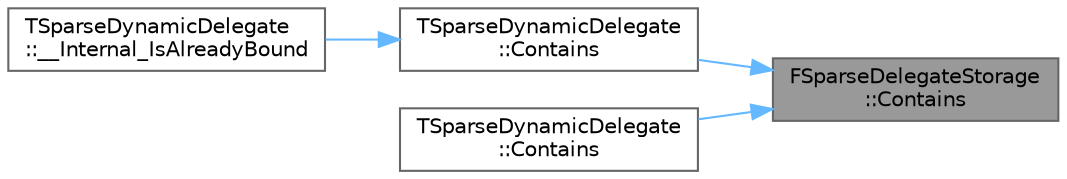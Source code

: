 digraph "FSparseDelegateStorage::Contains"
{
 // INTERACTIVE_SVG=YES
 // LATEX_PDF_SIZE
  bgcolor="transparent";
  edge [fontname=Helvetica,fontsize=10,labelfontname=Helvetica,labelfontsize=10];
  node [fontname=Helvetica,fontsize=10,shape=box,height=0.2,width=0.4];
  rankdir="RL";
  Node1 [id="Node000001",label="FSparseDelegateStorage\l::Contains",height=0.2,width=0.4,color="gray40", fillcolor="grey60", style="filled", fontcolor="black",tooltip="Returns whether a sparse delegate is bound to the owner."];
  Node1 -> Node2 [id="edge1_Node000001_Node000002",dir="back",color="steelblue1",style="solid",tooltip=" "];
  Node2 [id="Node000002",label="TSparseDynamicDelegate\l::Contains",height=0.2,width=0.4,color="grey40", fillcolor="white", style="filled",URL="$db/d28/structTSparseDynamicDelegate.html#a98a230db13200cbf8659eb7464052816",tooltip="Checks whether a function delegate is already a member of this multi-cast delegate's invocation list."];
  Node2 -> Node3 [id="edge2_Node000002_Node000003",dir="back",color="steelblue1",style="solid",tooltip=" "];
  Node3 [id="Node000003",label="TSparseDynamicDelegate\l::__Internal_IsAlreadyBound",height=0.2,width=0.4,color="grey40", fillcolor="white", style="filled",URL="$db/d28/structTSparseDynamicDelegate.html#a89c82f411d22989dc91ff150ef77c7da",tooltip="Tests if a UObject instance and a UObject method address pair are already bound to this multi-cast de..."];
  Node1 -> Node4 [id="edge3_Node000001_Node000004",dir="back",color="steelblue1",style="solid",tooltip=" "];
  Node4 [id="Node000004",label="TSparseDynamicDelegate\l::Contains",height=0.2,width=0.4,color="grey40", fillcolor="white", style="filled",URL="$db/d28/structTSparseDynamicDelegate.html#ad03e803b076452bc9007283866e9de07",tooltip="Checks whether a function delegate is already a member of this multi-cast delegate's invocation list."];
}
